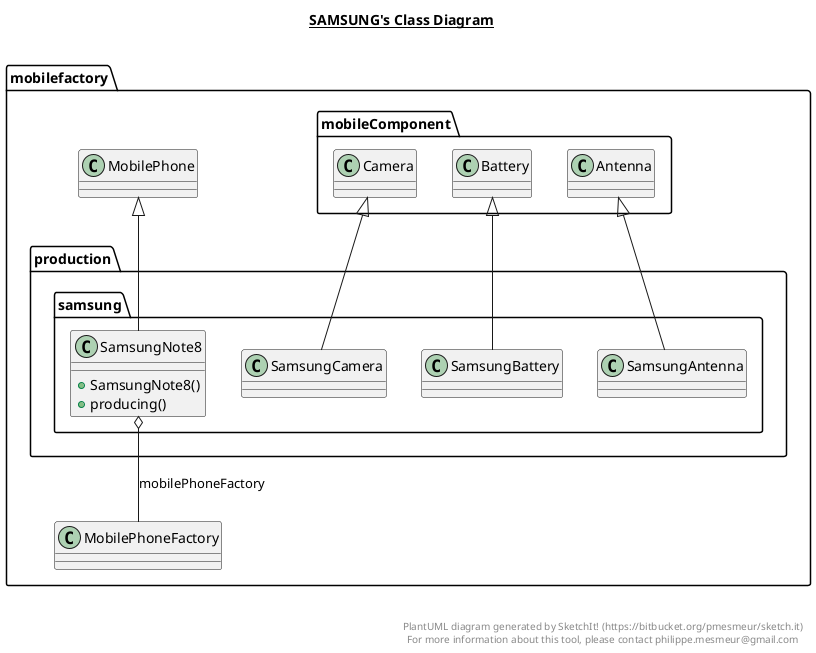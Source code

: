 @startuml

title __SAMSUNG's Class Diagram__\n

  namespace mobilefactory {
    namespace production.samsung {
      class mobilefactory.production.samsung.SamsungAntenna {
      }
    }
  }
  

  namespace mobilefactory {
    namespace production.samsung {
      class mobilefactory.production.samsung.SamsungBattery {
      }
    }
  }
  

  namespace mobilefactory {
    namespace production.samsung {
      class mobilefactory.production.samsung.SamsungCamera {
      }
    }
  }
  

  namespace mobilefactory {
    namespace production.samsung {
      class mobilefactory.production.samsung.SamsungNote8 {
          + SamsungNote8()
          + producing()
      }
    }
  }
  

  mobilefactory.production.samsung.SamsungAntenna -up-|> mobilefactory.mobileComponent.Antenna
  mobilefactory.production.samsung.SamsungBattery -up-|> mobilefactory.mobileComponent.Battery
  mobilefactory.production.samsung.SamsungCamera -up-|> mobilefactory.mobileComponent.Camera
  mobilefactory.production.samsung.SamsungNote8 -up-|> mobilefactory.MobilePhone
  mobilefactory.production.samsung.SamsungNote8 o-- mobilefactory.MobilePhoneFactory : mobilePhoneFactory


right footer


PlantUML diagram generated by SketchIt! (https://bitbucket.org/pmesmeur/sketch.it)
For more information about this tool, please contact philippe.mesmeur@gmail.com
endfooter

@enduml
